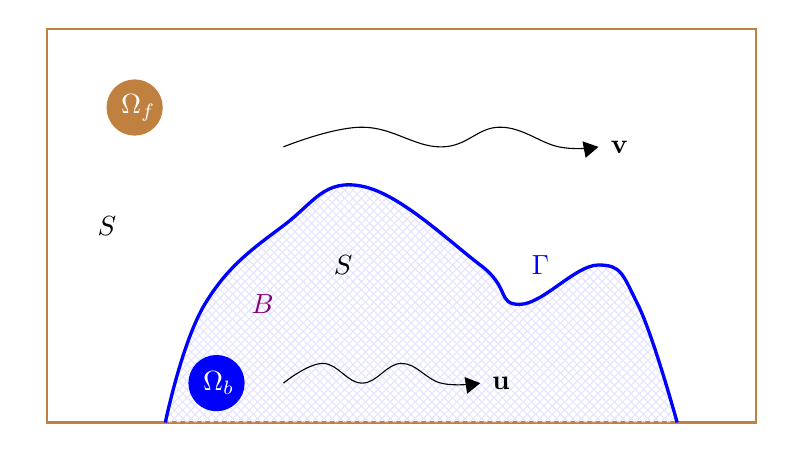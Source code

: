 \usetikzlibrary{patterns}
\usetikzlibrary{arrows}
\begin{tikzpicture}
\draw [brown, thick]  (-3.5,3) rectangle (5.5,-2);
\draw [blue,pattern=crosshatch,pattern color=blue!10,very thick] plot[smooth, tension=.7] coordinates {(-2,-2) (-1.5,-0.5) (-0.5,0.5) (0.5,1) (2,0) (2.5,-0.5) (3.5,0) (4,-0.5) (4.5,-2)};
\draw [-triangle 60] plot[smooth, tension=.7] coordinates {(-0.5,1.5) (0.5,1.75) (1.5,1.5) (2.25,1.75) (3,1.5) (3.5,1.5)};
\draw [-triangle 60] plot[smooth, tension=.7] coordinates {(-0.5,-1.5) (0,-1.25) (0.5,-1.5) (1,-1.25) (1.5,-1.5) (2,-1.5)};
\node[left,blue] at (3,0) {$\Gamma$};
\node[left] at (2.5,-1.5) {$\mathbf{u}$};
\node[left] at (4,1.5) {$\mathbf{v}$};
\node[left] at (-2.5,0.5) {$S$};
\node[left] at (0.5,0) {$S$};
\node[left,violet] at (-0.5,-0.5) {$B$};
\draw[color=brown,fill=brown] (-2.39,2) circle (.35);
\node[left,white] at (-2,2) {$\Omega_f$};
\draw[color=blue, fill=blue] (-1.35,-1.5) circle (.35);
\node[left,white] at (-1,-1.5) {$\Omega_b$};
\end{tikzpicture}